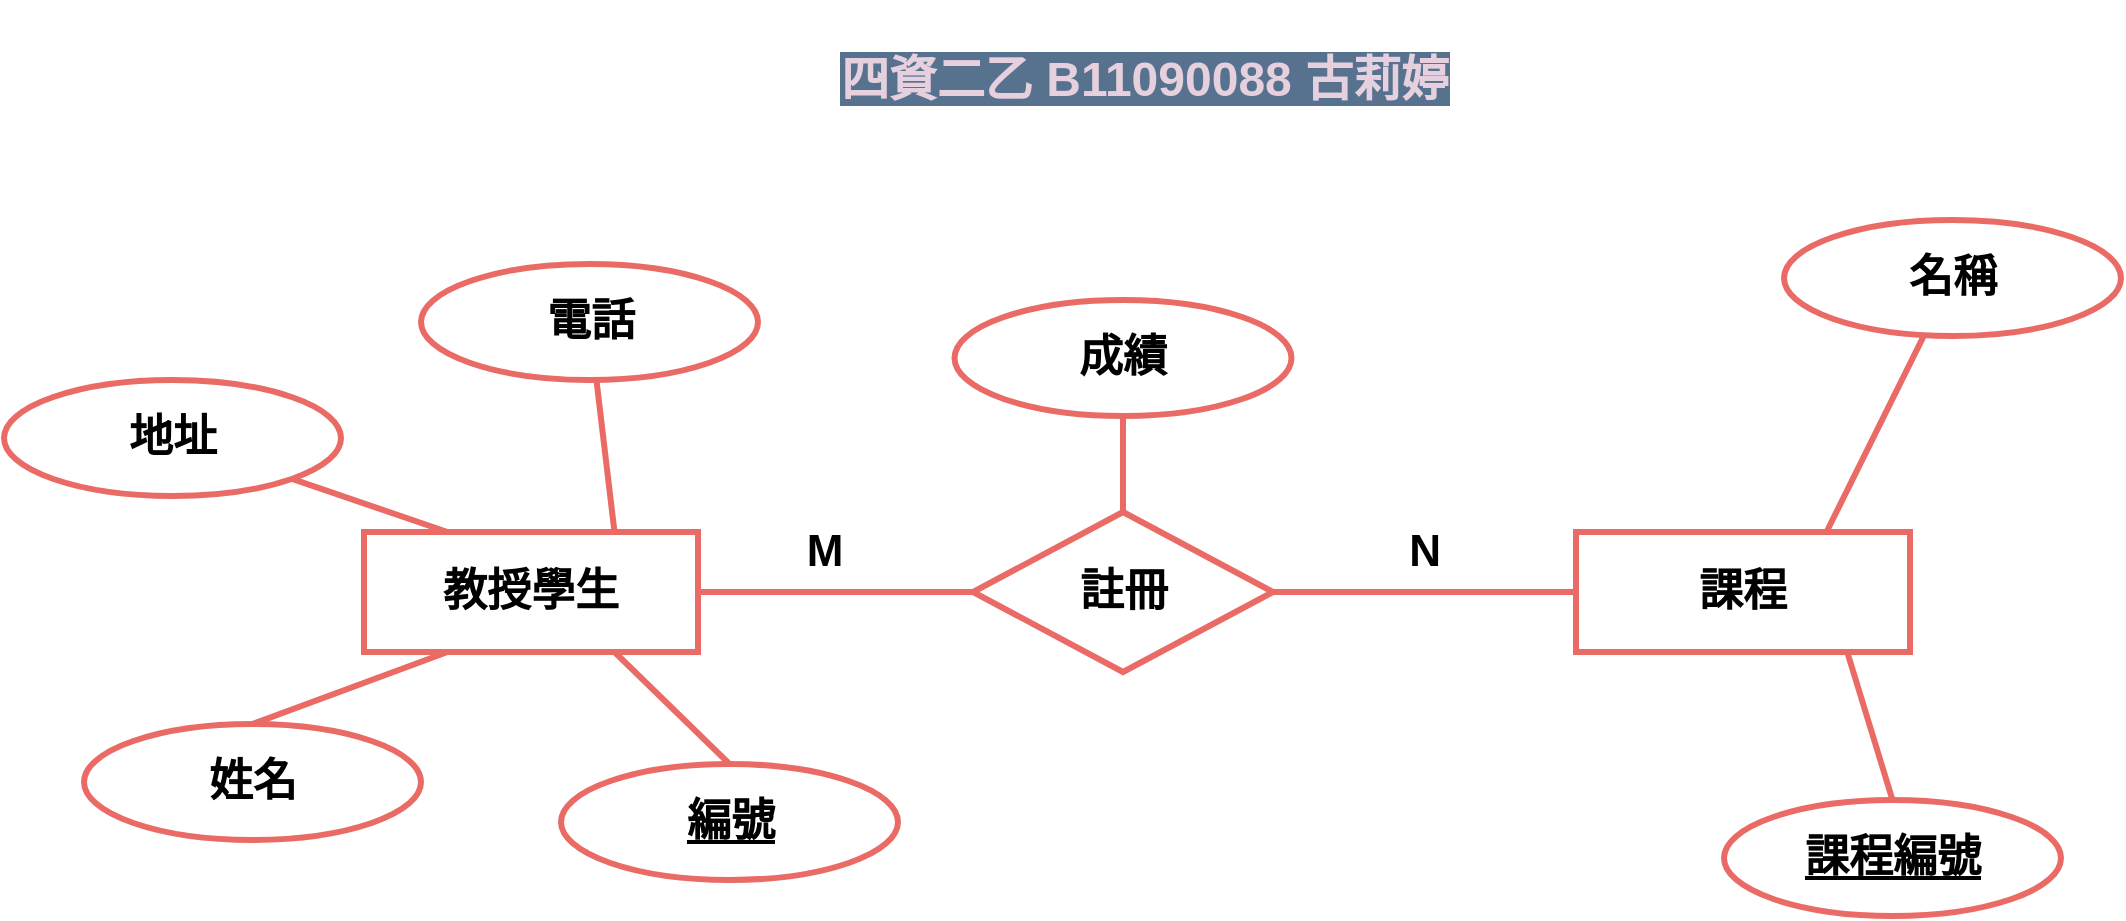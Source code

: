 <mxfile version="22.0.6" type="github">
  <diagram name="第 1 页" id="7kd5joYrSZXjuvtQCRew">
    <mxGraphModel dx="3034" dy="1658" grid="1" gridSize="10" guides="1" tooltips="1" connect="1" arrows="1" fold="1" page="1" pageScale="1" pageWidth="1600" pageHeight="900" math="0" shadow="0">
      <root>
        <mxCell id="0" />
        <mxCell id="1" parent="0" />
        <mxCell id="7UY_o9HQVxMq3NoRRrBo-3" value="" style="group" vertex="1" connectable="0" parent="1">
          <mxGeometry x="-1370" y="-740" width="1058.5" height="458" as="geometry" />
        </mxCell>
        <mxCell id="7ffGkYcC8iVlpXu7Yn99-1" value="&lt;h1 style=&quot;text-align:right&quot;&gt;&lt;font color=&quot;#e6d0de&quot; style=&quot;background-color: rgb(86, 114, 143);&quot;&gt;四資二乙&lt;span style=&quot;&quot; lang=&quot;EN-US&quot;&gt; B11090088 &lt;/span&gt;&lt;span style=&quot;font-family: 新細明體, serif;&quot;&gt;古莉婷&lt;/span&gt;&lt;/font&gt;&lt;/h1&gt;&lt;p style=&quot;text-align:right&quot; align=&quot;right&quot; class=&quot;MsoNormal&quot;&gt;&lt;span lang=&quot;EN-US&quot;&gt;&lt;/span&gt;&lt;/p&gt;" style="text;html=1;align=center;verticalAlign=middle;resizable=0;points=[];autosize=1;strokeColor=none;fillColor=none;" parent="7UY_o9HQVxMq3NoRRrBo-3" vertex="1">
          <mxGeometry x="405" width="330" height="80" as="geometry" />
        </mxCell>
        <mxCell id="qmR3wCavuqO_SwzsPEjH-1" value="&lt;font size=&quot;1&quot; style=&quot;&quot;&gt;&lt;b style=&quot;font-size: 22px;&quot;&gt;課程&lt;/b&gt;&lt;/font&gt;" style="rounded=0;whiteSpace=wrap;html=1;strokeWidth=3;fillColor=none;strokeColor=#EA6B66;" parent="7UY_o9HQVxMq3NoRRrBo-3" vertex="1">
          <mxGeometry x="786" y="266" width="167" height="60" as="geometry" />
        </mxCell>
        <mxCell id="qmR3wCavuqO_SwzsPEjH-34" style="rounded=0;orthogonalLoop=1;jettySize=auto;html=1;exitX=0.5;exitY=0;exitDx=0;exitDy=0;endArrow=none;endFill=0;strokeWidth=3;strokeColor=#EA6B66;entryX=0.814;entryY=1.017;entryDx=0;entryDy=0;entryPerimeter=0;" parent="7UY_o9HQVxMq3NoRRrBo-3" source="qmR3wCavuqO_SwzsPEjH-2" target="qmR3wCavuqO_SwzsPEjH-1" edge="1">
          <mxGeometry relative="1" as="geometry">
            <mxPoint x="890" y="340" as="targetPoint" />
          </mxGeometry>
        </mxCell>
        <mxCell id="qmR3wCavuqO_SwzsPEjH-2" value="&lt;font style=&quot;font-size: 22px;&quot;&gt;&lt;b&gt;&lt;u&gt;課程編號&lt;/u&gt;&lt;/b&gt;&lt;/font&gt;" style="ellipse;whiteSpace=wrap;html=1;strokeWidth=3;strokeColor=#EA6B66;" parent="7UY_o9HQVxMq3NoRRrBo-3" vertex="1">
          <mxGeometry x="860" y="400" width="168.5" height="58" as="geometry" />
        </mxCell>
        <mxCell id="P_hz2zrQ8UL6yeKM-LDb-2" style="rounded=0;orthogonalLoop=1;jettySize=auto;html=1;entryX=0.75;entryY=0;entryDx=0;entryDy=0;strokeWidth=3;strokeColor=#EA6B66;endArrow=none;endFill=0;" parent="7UY_o9HQVxMq3NoRRrBo-3" source="qmR3wCavuqO_SwzsPEjH-4" target="qmR3wCavuqO_SwzsPEjH-1" edge="1">
          <mxGeometry relative="1" as="geometry" />
        </mxCell>
        <mxCell id="qmR3wCavuqO_SwzsPEjH-4" value="&lt;font style=&quot;font-size: 22px;&quot;&gt;&lt;b&gt;名稱&lt;/b&gt;&lt;/font&gt;" style="ellipse;whiteSpace=wrap;html=1;strokeWidth=3;strokeColor=#EA6B66;" parent="7UY_o9HQVxMq3NoRRrBo-3" vertex="1">
          <mxGeometry x="890" y="110" width="168.5" height="58" as="geometry" />
        </mxCell>
        <mxCell id="qmR3wCavuqO_SwzsPEjH-13" value="&lt;span style=&quot;font-size: 22px;&quot;&gt;&lt;b&gt;教授學生&lt;/b&gt;&lt;/span&gt;" style="rounded=0;whiteSpace=wrap;html=1;strokeWidth=3;fillColor=none;strokeColor=#EA6B66;" parent="7UY_o9HQVxMq3NoRRrBo-3" vertex="1">
          <mxGeometry x="180" y="266" width="167" height="60" as="geometry" />
        </mxCell>
        <mxCell id="qmR3wCavuqO_SwzsPEjH-25" style="rounded=0;orthogonalLoop=1;jettySize=auto;html=1;exitX=0.5;exitY=0;exitDx=0;exitDy=0;entryX=0.75;entryY=1;entryDx=0;entryDy=0;endArrow=none;endFill=0;strokeWidth=3;strokeColor=#EA6B66;" parent="7UY_o9HQVxMq3NoRRrBo-3" source="qmR3wCavuqO_SwzsPEjH-14" target="qmR3wCavuqO_SwzsPEjH-13" edge="1">
          <mxGeometry relative="1" as="geometry" />
        </mxCell>
        <mxCell id="qmR3wCavuqO_SwzsPEjH-14" value="&lt;span style=&quot;font-size: 22px;&quot;&gt;&lt;b&gt;&lt;u&gt;編號&lt;/u&gt;&lt;/b&gt;&lt;/span&gt;" style="ellipse;whiteSpace=wrap;html=1;strokeWidth=3;strokeColor=#EA6B66;" parent="7UY_o9HQVxMq3NoRRrBo-3" vertex="1">
          <mxGeometry x="278.5" y="382" width="168.5" height="58" as="geometry" />
        </mxCell>
        <mxCell id="qmR3wCavuqO_SwzsPEjH-24" style="rounded=0;orthogonalLoop=1;jettySize=auto;html=1;exitX=0.5;exitY=0;exitDx=0;exitDy=0;entryX=0.25;entryY=1;entryDx=0;entryDy=0;endArrow=none;endFill=0;strokeWidth=3;strokeColor=#EA6B66;" parent="7UY_o9HQVxMq3NoRRrBo-3" source="qmR3wCavuqO_SwzsPEjH-15" target="qmR3wCavuqO_SwzsPEjH-13" edge="1">
          <mxGeometry relative="1" as="geometry" />
        </mxCell>
        <mxCell id="qmR3wCavuqO_SwzsPEjH-15" value="&lt;font style=&quot;font-size: 22px;&quot;&gt;&lt;b&gt;姓名&lt;/b&gt;&lt;/font&gt;" style="ellipse;whiteSpace=wrap;html=1;strokeWidth=3;strokeColor=#EA6B66;" parent="7UY_o9HQVxMq3NoRRrBo-3" vertex="1">
          <mxGeometry x="40" y="362" width="168.5" height="58" as="geometry" />
        </mxCell>
        <mxCell id="qmR3wCavuqO_SwzsPEjH-23" style="rounded=0;orthogonalLoop=1;jettySize=auto;html=1;entryX=0.25;entryY=0;entryDx=0;entryDy=0;endArrow=none;endFill=0;strokeWidth=3;strokeColor=#EA6B66;" parent="7UY_o9HQVxMq3NoRRrBo-3" source="qmR3wCavuqO_SwzsPEjH-16" target="qmR3wCavuqO_SwzsPEjH-13" edge="1">
          <mxGeometry relative="1" as="geometry" />
        </mxCell>
        <mxCell id="qmR3wCavuqO_SwzsPEjH-16" value="&lt;font style=&quot;font-size: 22px;&quot;&gt;&lt;b&gt;地址&lt;/b&gt;&lt;/font&gt;" style="ellipse;whiteSpace=wrap;html=1;strokeWidth=3;strokeColor=#EA6B66;" parent="7UY_o9HQVxMq3NoRRrBo-3" vertex="1">
          <mxGeometry y="190" width="168.5" height="58" as="geometry" />
        </mxCell>
        <mxCell id="qmR3wCavuqO_SwzsPEjH-22" style="rounded=0;orthogonalLoop=1;jettySize=auto;html=1;entryX=0.75;entryY=0;entryDx=0;entryDy=0;strokeWidth=3;startArrow=none;startFill=0;endArrow=none;endFill=0;strokeColor=#EA6B66;" parent="7UY_o9HQVxMq3NoRRrBo-3" source="qmR3wCavuqO_SwzsPEjH-17" target="qmR3wCavuqO_SwzsPEjH-13" edge="1">
          <mxGeometry relative="1" as="geometry" />
        </mxCell>
        <mxCell id="qmR3wCavuqO_SwzsPEjH-17" value="&lt;span style=&quot;font-size: 22px;&quot;&gt;&lt;b&gt;電話&lt;/b&gt;&lt;/span&gt;" style="ellipse;whiteSpace=wrap;html=1;strokeWidth=3;strokeColor=#EA6B66;" parent="7UY_o9HQVxMq3NoRRrBo-3" vertex="1">
          <mxGeometry x="208.5" y="132" width="168.5" height="58" as="geometry" />
        </mxCell>
        <mxCell id="qmR3wCavuqO_SwzsPEjH-27" style="rounded=0;orthogonalLoop=1;jettySize=auto;html=1;entryX=0;entryY=0.5;entryDx=0;entryDy=0;endArrow=none;endFill=0;strokeColor=#EA6B66;strokeWidth=3;" parent="7UY_o9HQVxMq3NoRRrBo-3" source="qmR3wCavuqO_SwzsPEjH-19" target="qmR3wCavuqO_SwzsPEjH-1" edge="1">
          <mxGeometry relative="1" as="geometry" />
        </mxCell>
        <mxCell id="qmR3wCavuqO_SwzsPEjH-19" value="&lt;font style=&quot;font-size: 22px;&quot;&gt;&lt;b&gt;註冊&lt;/b&gt;&lt;/font&gt;" style="rhombus;whiteSpace=wrap;html=1;strokeWidth=3;fillColor=none;strokeColor=#EA6B66;" parent="7UY_o9HQVxMq3NoRRrBo-3" vertex="1">
          <mxGeometry x="484.5" y="256" width="150" height="80" as="geometry" />
        </mxCell>
        <mxCell id="P_hz2zrQ8UL6yeKM-LDb-1" style="rounded=0;orthogonalLoop=1;jettySize=auto;html=1;exitX=1;exitY=0.5;exitDx=0;exitDy=0;entryX=0;entryY=0.5;entryDx=0;entryDy=0;startArrow=none;startFill=0;endArrow=none;endFill=0;strokeWidth=3;strokeColor=#EA6B66;" parent="7UY_o9HQVxMq3NoRRrBo-3" source="qmR3wCavuqO_SwzsPEjH-13" target="qmR3wCavuqO_SwzsPEjH-19" edge="1">
          <mxGeometry relative="1" as="geometry" />
        </mxCell>
        <mxCell id="qmR3wCavuqO_SwzsPEjH-35" value="&lt;font style=&quot;font-size: 22px;&quot;&gt;&lt;b&gt;M&lt;/b&gt;&lt;/font&gt;" style="text;html=1;align=center;verticalAlign=middle;resizable=0;points=[];autosize=1;strokeColor=none;fillColor=none;" parent="7UY_o9HQVxMq3NoRRrBo-3" vertex="1">
          <mxGeometry x="390" y="256" width="40" height="40" as="geometry" />
        </mxCell>
        <mxCell id="qmR3wCavuqO_SwzsPEjH-37" value="&lt;font style=&quot;font-size: 22px;&quot;&gt;&lt;b&gt;N&lt;/b&gt;&lt;/font&gt;" style="text;html=1;align=center;verticalAlign=middle;resizable=0;points=[];autosize=1;strokeColor=none;fillColor=none;" parent="7UY_o9HQVxMq3NoRRrBo-3" vertex="1">
          <mxGeometry x="690" y="256" width="40" height="40" as="geometry" />
        </mxCell>
        <mxCell id="7UY_o9HQVxMq3NoRRrBo-2" style="rounded=0;orthogonalLoop=1;jettySize=auto;html=1;exitX=0.5;exitY=1;exitDx=0;exitDy=0;entryX=0.5;entryY=0;entryDx=0;entryDy=0;endArrow=none;endFill=0;strokeWidth=3;strokeColor=#EA6B66;" edge="1" parent="7UY_o9HQVxMq3NoRRrBo-3" source="7UY_o9HQVxMq3NoRRrBo-1" target="qmR3wCavuqO_SwzsPEjH-19">
          <mxGeometry relative="1" as="geometry" />
        </mxCell>
        <mxCell id="7UY_o9HQVxMq3NoRRrBo-1" value="&lt;span style=&quot;font-size: 22px;&quot;&gt;&lt;b&gt;成績&lt;/b&gt;&lt;/span&gt;" style="ellipse;whiteSpace=wrap;html=1;strokeWidth=3;strokeColor=#EA6B66;" vertex="1" parent="7UY_o9HQVxMq3NoRRrBo-3">
          <mxGeometry x="475.25" y="150" width="168.5" height="58" as="geometry" />
        </mxCell>
      </root>
    </mxGraphModel>
  </diagram>
</mxfile>
